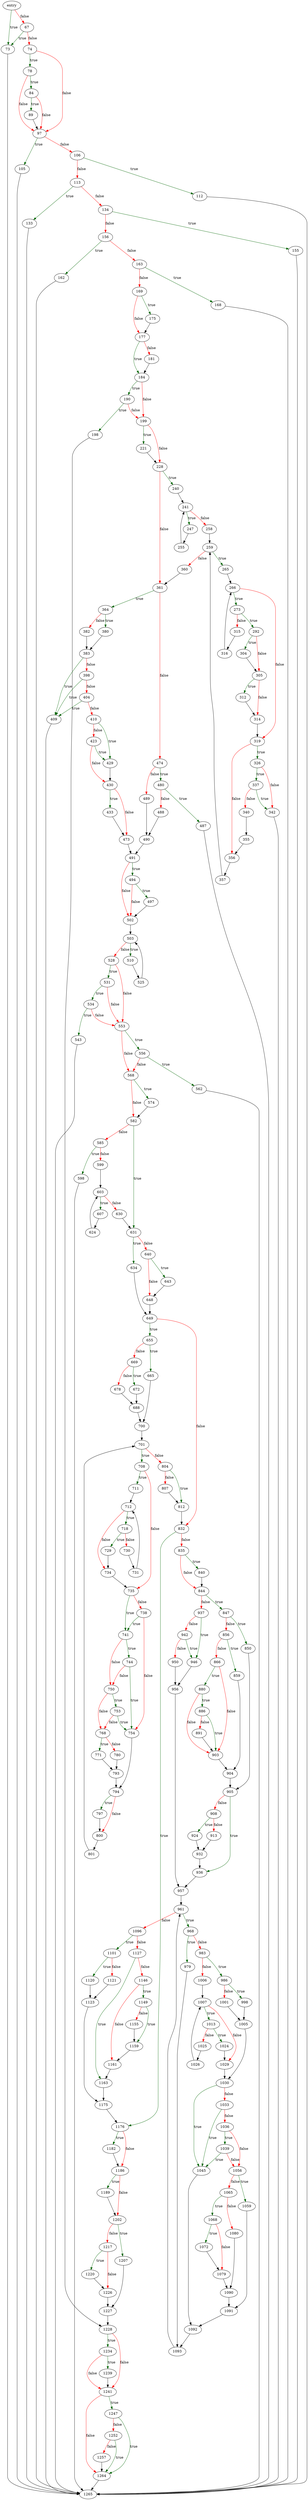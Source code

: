 digraph "sqlite3Insert" {
	// Node definitions.
	5 [label=entry];
	67;
	73;
	74;
	78;
	84;
	89;
	97;
	105;
	106;
	112;
	113;
	133;
	134;
	155;
	156;
	162;
	163;
	168;
	169;
	175;
	177;
	181;
	184;
	190;
	198;
	199;
	221;
	228;
	240;
	241;
	247;
	255;
	258;
	259;
	265;
	266;
	273;
	292;
	304;
	305;
	312;
	314;
	315;
	316;
	319;
	326;
	337;
	340;
	342;
	355;
	356;
	357;
	360;
	361;
	364;
	380;
	382;
	383;
	398;
	404;
	409;
	410;
	423;
	429;
	430;
	433;
	473;
	474;
	480;
	487;
	488;
	489;
	490;
	491;
	494;
	497;
	502;
	503;
	510;
	525;
	528;
	531;
	534;
	543;
	553;
	556;
	562;
	568;
	574;
	582;
	585;
	598;
	599;
	603;
	607;
	624;
	630;
	631;
	634;
	640;
	643;
	648;
	649;
	655;
	665;
	669;
	672;
	678;
	688;
	700;
	701;
	708;
	711;
	712;
	718;
	729;
	730;
	731;
	734;
	735;
	738;
	741;
	744;
	750;
	753;
	754;
	768;
	771;
	780;
	793;
	794;
	797;
	800;
	801;
	804;
	807;
	812;
	832;
	835;
	840;
	844;
	847;
	850;
	856;
	859;
	866;
	880;
	886;
	891;
	903;
	904;
	905;
	908;
	913;
	924;
	932;
	936;
	937;
	942;
	946;
	950;
	956;
	957;
	961;
	968;
	979;
	983;
	986;
	998;
	1001;
	1005;
	1006;
	1007;
	1013;
	1024;
	1025;
	1026;
	1029;
	1030;
	1033;
	1036;
	1039;
	1045;
	1056;
	1059;
	1065;
	1068;
	1072;
	1079;
	1080;
	1090;
	1091;
	1092;
	1093;
	1096;
	1101;
	1120;
	1121;
	1123;
	1127;
	1146;
	1149;
	1155;
	1159;
	1161;
	1163;
	1175;
	1176;
	1182;
	1186;
	1189;
	1202;
	1207;
	1217;
	1220;
	1226;
	1227;
	1228;
	1234;
	1239;
	1241;
	1247;
	1252;
	1257;
	1264;
	1265;

	// Edge definitions.
	5 -> 67 [
		color=red
		label=false
	];
	5 -> 73 [
		color=darkgreen
		label=true
	];
	67 -> 73 [
		color=darkgreen
		label=true
	];
	67 -> 74 [
		color=red
		label=false
	];
	73 -> 1265;
	74 -> 78 [
		color=darkgreen
		label=true
	];
	74 -> 97 [
		color=red
		label=false
	];
	78 -> 84 [
		color=darkgreen
		label=true
	];
	78 -> 97 [
		color=red
		label=false
	];
	84 -> 89 [
		color=darkgreen
		label=true
	];
	84 -> 97 [
		color=red
		label=false
	];
	89 -> 97;
	97 -> 105 [
		color=darkgreen
		label=true
	];
	97 -> 106 [
		color=red
		label=false
	];
	105 -> 1265;
	106 -> 112 [
		color=darkgreen
		label=true
	];
	106 -> 113 [
		color=red
		label=false
	];
	112 -> 1265;
	113 -> 133 [
		color=darkgreen
		label=true
	];
	113 -> 134 [
		color=red
		label=false
	];
	133 -> 1265;
	134 -> 155 [
		color=darkgreen
		label=true
	];
	134 -> 156 [
		color=red
		label=false
	];
	155 -> 1265;
	156 -> 162 [
		color=darkgreen
		label=true
	];
	156 -> 163 [
		color=red
		label=false
	];
	162 -> 1265;
	163 -> 168 [
		color=darkgreen
		label=true
	];
	163 -> 169 [
		color=red
		label=false
	];
	168 -> 1265;
	169 -> 175 [
		color=darkgreen
		label=true
	];
	169 -> 177 [
		color=red
		label=false
	];
	175 -> 177;
	177 -> 181 [
		color=red
		label=false
	];
	177 -> 184 [
		color=darkgreen
		label=true
	];
	181 -> 184;
	184 -> 190 [
		color=darkgreen
		label=true
	];
	184 -> 199 [
		color=red
		label=false
	];
	190 -> 198 [
		color=darkgreen
		label=true
	];
	190 -> 199 [
		color=red
		label=false
	];
	198 -> 1228;
	199 -> 221 [
		color=darkgreen
		label=true
	];
	199 -> 228 [
		color=red
		label=false
	];
	221 -> 228;
	228 -> 240 [
		color=darkgreen
		label=true
	];
	228 -> 361 [
		color=red
		label=false
	];
	240 -> 241;
	241 -> 247 [
		color=darkgreen
		label=true
	];
	241 -> 258 [
		color=red
		label=false
	];
	247 -> 255;
	255 -> 241;
	258 -> 259;
	259 -> 265 [
		color=darkgreen
		label=true
	];
	259 -> 360 [
		color=red
		label=false
	];
	265 -> 266;
	266 -> 273 [
		color=darkgreen
		label=true
	];
	266 -> 319 [
		color=red
		label=false
	];
	273 -> 292 [
		color=darkgreen
		label=true
	];
	273 -> 315 [
		color=red
		label=false
	];
	292 -> 304 [
		color=darkgreen
		label=true
	];
	292 -> 305 [
		color=red
		label=false
	];
	304 -> 305;
	305 -> 312 [
		color=darkgreen
		label=true
	];
	305 -> 314 [
		color=red
		label=false
	];
	312 -> 314;
	314 -> 319;
	315 -> 316;
	316 -> 266;
	319 -> 326 [
		color=darkgreen
		label=true
	];
	319 -> 356 [
		color=red
		label=false
	];
	326 -> 337 [
		color=darkgreen
		label=true
	];
	326 -> 342 [
		color=red
		label=false
	];
	337 -> 340 [
		color=red
		label=false
	];
	337 -> 342 [
		color=darkgreen
		label=true
	];
	340 -> 355;
	342 -> 1265;
	355 -> 356;
	356 -> 357;
	357 -> 259;
	360 -> 361;
	361 -> 364 [
		color=darkgreen
		label=true
	];
	361 -> 474 [
		color=red
		label=false
	];
	364 -> 380 [
		color=darkgreen
		label=true
	];
	364 -> 382 [
		color=red
		label=false
	];
	380 -> 383;
	382 -> 383;
	383 -> 398 [
		color=red
		label=false
	];
	383 -> 409 [
		color=darkgreen
		label=true
	];
	398 -> 404 [
		color=red
		label=false
	];
	398 -> 409 [
		color=darkgreen
		label=true
	];
	404 -> 409 [
		color=darkgreen
		label=true
	];
	404 -> 410 [
		color=red
		label=false
	];
	409 -> 1265;
	410 -> 423 [
		color=red
		label=false
	];
	410 -> 429 [
		color=darkgreen
		label=true
	];
	423 -> 429 [
		color=darkgreen
		label=true
	];
	423 -> 430 [
		color=red
		label=false
	];
	429 -> 430;
	430 -> 433 [
		color=darkgreen
		label=true
	];
	430 -> 473 [
		color=red
		label=false
	];
	433 -> 473;
	473 -> 491;
	474 -> 480 [
		color=darkgreen
		label=true
	];
	474 -> 489 [
		color=red
		label=false
	];
	480 -> 487 [
		color=darkgreen
		label=true
	];
	480 -> 488 [
		color=red
		label=false
	];
	487 -> 1265;
	488 -> 490;
	489 -> 490;
	490 -> 491;
	491 -> 494 [
		color=darkgreen
		label=true
	];
	491 -> 502 [
		color=red
		label=false
	];
	494 -> 497 [
		color=darkgreen
		label=true
	];
	494 -> 502 [
		color=red
		label=false
	];
	497 -> 502;
	502 -> 503;
	503 -> 510 [
		color=darkgreen
		label=true
	];
	503 -> 528 [
		color=red
		label=false
	];
	510 -> 525;
	525 -> 503;
	528 -> 531 [
		color=darkgreen
		label=true
	];
	528 -> 553 [
		color=red
		label=false
	];
	531 -> 534 [
		color=darkgreen
		label=true
	];
	531 -> 553 [
		color=red
		label=false
	];
	534 -> 543 [
		color=darkgreen
		label=true
	];
	534 -> 553 [
		color=red
		label=false
	];
	543 -> 1265;
	553 -> 556 [
		color=darkgreen
		label=true
	];
	553 -> 568 [
		color=red
		label=false
	];
	556 -> 562 [
		color=darkgreen
		label=true
	];
	556 -> 568 [
		color=red
		label=false
	];
	562 -> 1265;
	568 -> 574 [
		color=darkgreen
		label=true
	];
	568 -> 582 [
		color=red
		label=false
	];
	574 -> 582;
	582 -> 585 [
		color=red
		label=false
	];
	582 -> 631 [
		color=darkgreen
		label=true
	];
	585 -> 598 [
		color=darkgreen
		label=true
	];
	585 -> 599 [
		color=red
		label=false
	];
	598 -> 1265;
	599 -> 603;
	603 -> 607 [
		color=darkgreen
		label=true
	];
	603 -> 630 [
		color=red
		label=false
	];
	607 -> 624;
	624 -> 603;
	630 -> 631;
	631 -> 634 [
		color=darkgreen
		label=true
	];
	631 -> 640 [
		color=red
		label=false
	];
	634 -> 649;
	640 -> 643 [
		color=darkgreen
		label=true
	];
	640 -> 648 [
		color=red
		label=false
	];
	643 -> 648;
	648 -> 649;
	649 -> 655 [
		color=darkgreen
		label=true
	];
	649 -> 832 [
		color=red
		label=false
	];
	655 -> 665 [
		color=darkgreen
		label=true
	];
	655 -> 669 [
		color=red
		label=false
	];
	665 -> 700;
	669 -> 672 [
		color=darkgreen
		label=true
	];
	669 -> 678 [
		color=red
		label=false
	];
	672 -> 688;
	678 -> 688;
	688 -> 700;
	700 -> 701;
	701 -> 708 [
		color=darkgreen
		label=true
	];
	701 -> 804 [
		color=red
		label=false
	];
	708 -> 711 [
		color=darkgreen
		label=true
	];
	708 -> 735 [
		color=red
		label=false
	];
	711 -> 712;
	712 -> 718 [
		color=darkgreen
		label=true
	];
	712 -> 734 [
		color=red
		label=false
	];
	718 -> 729 [
		color=darkgreen
		label=true
	];
	718 -> 730 [
		color=red
		label=false
	];
	729 -> 734;
	730 -> 731;
	731 -> 712;
	734 -> 735;
	735 -> 738 [
		color=red
		label=false
	];
	735 -> 741 [
		color=darkgreen
		label=true
	];
	738 -> 741 [
		color=darkgreen
		label=true
	];
	738 -> 754 [
		color=red
		label=false
	];
	741 -> 744 [
		color=darkgreen
		label=true
	];
	741 -> 750 [
		color=red
		label=false
	];
	744 -> 750 [
		color=red
		label=false
	];
	744 -> 754 [
		color=darkgreen
		label=true
	];
	750 -> 753 [
		color=darkgreen
		label=true
	];
	750 -> 768 [
		color=red
		label=false
	];
	753 -> 754 [
		color=darkgreen
		label=true
	];
	753 -> 768 [
		color=red
		label=false
	];
	754 -> 794;
	768 -> 771 [
		color=darkgreen
		label=true
	];
	768 -> 780 [
		color=red
		label=false
	];
	771 -> 793;
	780 -> 793;
	793 -> 794;
	794 -> 797 [
		color=darkgreen
		label=true
	];
	794 -> 800 [
		color=red
		label=false
	];
	797 -> 800;
	800 -> 801;
	801 -> 701;
	804 -> 807 [
		color=red
		label=false
	];
	804 -> 812 [
		color=darkgreen
		label=true
	];
	807 -> 812;
	812 -> 832;
	832 -> 835 [
		color=red
		label=false
	];
	832 -> 1176 [
		color=darkgreen
		label=true
	];
	835 -> 840 [
		color=darkgreen
		label=true
	];
	835 -> 844 [
		color=red
		label=false
	];
	840 -> 844;
	844 -> 847 [
		color=darkgreen
		label=true
	];
	844 -> 937 [
		color=red
		label=false
	];
	847 -> 850 [
		color=darkgreen
		label=true
	];
	847 -> 856 [
		color=red
		label=false
	];
	850 -> 905;
	856 -> 859 [
		color=darkgreen
		label=true
	];
	856 -> 866 [
		color=red
		label=false
	];
	859 -> 904;
	866 -> 880 [
		color=darkgreen
		label=true
	];
	866 -> 903 [
		color=red
		label=false
	];
	880 -> 886 [
		color=darkgreen
		label=true
	];
	880 -> 903 [
		color=red
		label=false
	];
	886 -> 891 [
		color=red
		label=false
	];
	886 -> 903 [
		color=darkgreen
		label=true
	];
	891 -> 903;
	903 -> 904;
	904 -> 905;
	905 -> 908 [
		color=red
		label=false
	];
	905 -> 936 [
		color=darkgreen
		label=true
	];
	908 -> 913 [
		color=red
		label=false
	];
	908 -> 924 [
		color=darkgreen
		label=true
	];
	913 -> 932;
	924 -> 932;
	932 -> 936;
	936 -> 957;
	937 -> 942 [
		color=red
		label=false
	];
	937 -> 946 [
		color=darkgreen
		label=true
	];
	942 -> 946 [
		color=darkgreen
		label=true
	];
	942 -> 950 [
		color=red
		label=false
	];
	946 -> 956;
	950 -> 956;
	956 -> 957;
	957 -> 961;
	961 -> 968 [
		color=darkgreen
		label=true
	];
	961 -> 1096 [
		color=red
		label=false
	];
	968 -> 979 [
		color=darkgreen
		label=true
	];
	968 -> 983 [
		color=red
		label=false
	];
	979 -> 1093;
	983 -> 986 [
		color=darkgreen
		label=true
	];
	983 -> 1006 [
		color=red
		label=false
	];
	986 -> 998 [
		color=darkgreen
		label=true
	];
	986 -> 1001 [
		color=red
		label=false
	];
	998 -> 1005;
	1001 -> 1005;
	1005 -> 1030;
	1006 -> 1007;
	1007 -> 1013 [
		color=darkgreen
		label=true
	];
	1007 -> 1029 [
		color=red
		label=false
	];
	1013 -> 1024 [
		color=darkgreen
		label=true
	];
	1013 -> 1025 [
		color=red
		label=false
	];
	1024 -> 1029;
	1025 -> 1026;
	1026 -> 1007;
	1029 -> 1030;
	1030 -> 1033 [
		color=red
		label=false
	];
	1030 -> 1045 [
		color=darkgreen
		label=true
	];
	1033 -> 1036 [
		color=red
		label=false
	];
	1033 -> 1045 [
		color=darkgreen
		label=true
	];
	1036 -> 1039 [
		color=darkgreen
		label=true
	];
	1036 -> 1056 [
		color=red
		label=false
	];
	1039 -> 1045 [
		color=darkgreen
		label=true
	];
	1039 -> 1056 [
		color=red
		label=false
	];
	1045 -> 1092;
	1056 -> 1059 [
		color=darkgreen
		label=true
	];
	1056 -> 1065 [
		color=red
		label=false
	];
	1059 -> 1091;
	1065 -> 1068 [
		color=darkgreen
		label=true
	];
	1065 -> 1080 [
		color=red
		label=false
	];
	1068 -> 1072 [
		color=darkgreen
		label=true
	];
	1068 -> 1079 [
		color=red
		label=false
	];
	1072 -> 1079;
	1079 -> 1090;
	1080 -> 1090;
	1090 -> 1091;
	1091 -> 1092;
	1092 -> 1093;
	1093 -> 961;
	1096 -> 1101 [
		color=darkgreen
		label=true
	];
	1096 -> 1127 [
		color=red
		label=false
	];
	1101 -> 1120 [
		color=darkgreen
		label=true
	];
	1101 -> 1121 [
		color=red
		label=false
	];
	1120 -> 1123;
	1121 -> 1123;
	1123 -> 1175;
	1127 -> 1146 [
		color=red
		label=false
	];
	1127 -> 1163 [
		color=darkgreen
		label=true
	];
	1146 -> 1149 [
		color=darkgreen
		label=true
	];
	1146 -> 1161 [
		color=red
		label=false
	];
	1149 -> 1155 [
		color=red
		label=false
	];
	1149 -> 1159 [
		color=darkgreen
		label=true
	];
	1155 -> 1159;
	1159 -> 1161;
	1161 -> 1163;
	1163 -> 1175;
	1175 -> 1176;
	1176 -> 1182 [
		color=darkgreen
		label=true
	];
	1176 -> 1186 [
		color=red
		label=false
	];
	1182 -> 1186;
	1186 -> 1189 [
		color=darkgreen
		label=true
	];
	1186 -> 1202 [
		color=red
		label=false
	];
	1189 -> 1202;
	1202 -> 1207 [
		color=darkgreen
		label=true
	];
	1202 -> 1217 [
		color=red
		label=false
	];
	1207 -> 1227;
	1217 -> 1220 [
		color=darkgreen
		label=true
	];
	1217 -> 1226 [
		color=red
		label=false
	];
	1220 -> 1226;
	1226 -> 1227;
	1227 -> 1228;
	1228 -> 1234 [
		color=darkgreen
		label=true
	];
	1228 -> 1241 [
		color=red
		label=false
	];
	1234 -> 1239 [
		color=darkgreen
		label=true
	];
	1234 -> 1241 [
		color=red
		label=false
	];
	1239 -> 1241;
	1241 -> 1247 [
		color=darkgreen
		label=true
	];
	1241 -> 1264 [
		color=red
		label=false
	];
	1247 -> 1252 [
		color=red
		label=false
	];
	1247 -> 1264 [
		color=darkgreen
		label=true
	];
	1252 -> 1257 [
		color=red
		label=false
	];
	1252 -> 1264 [
		color=darkgreen
		label=true
	];
	1257 -> 1264;
	1264 -> 1265;
}
